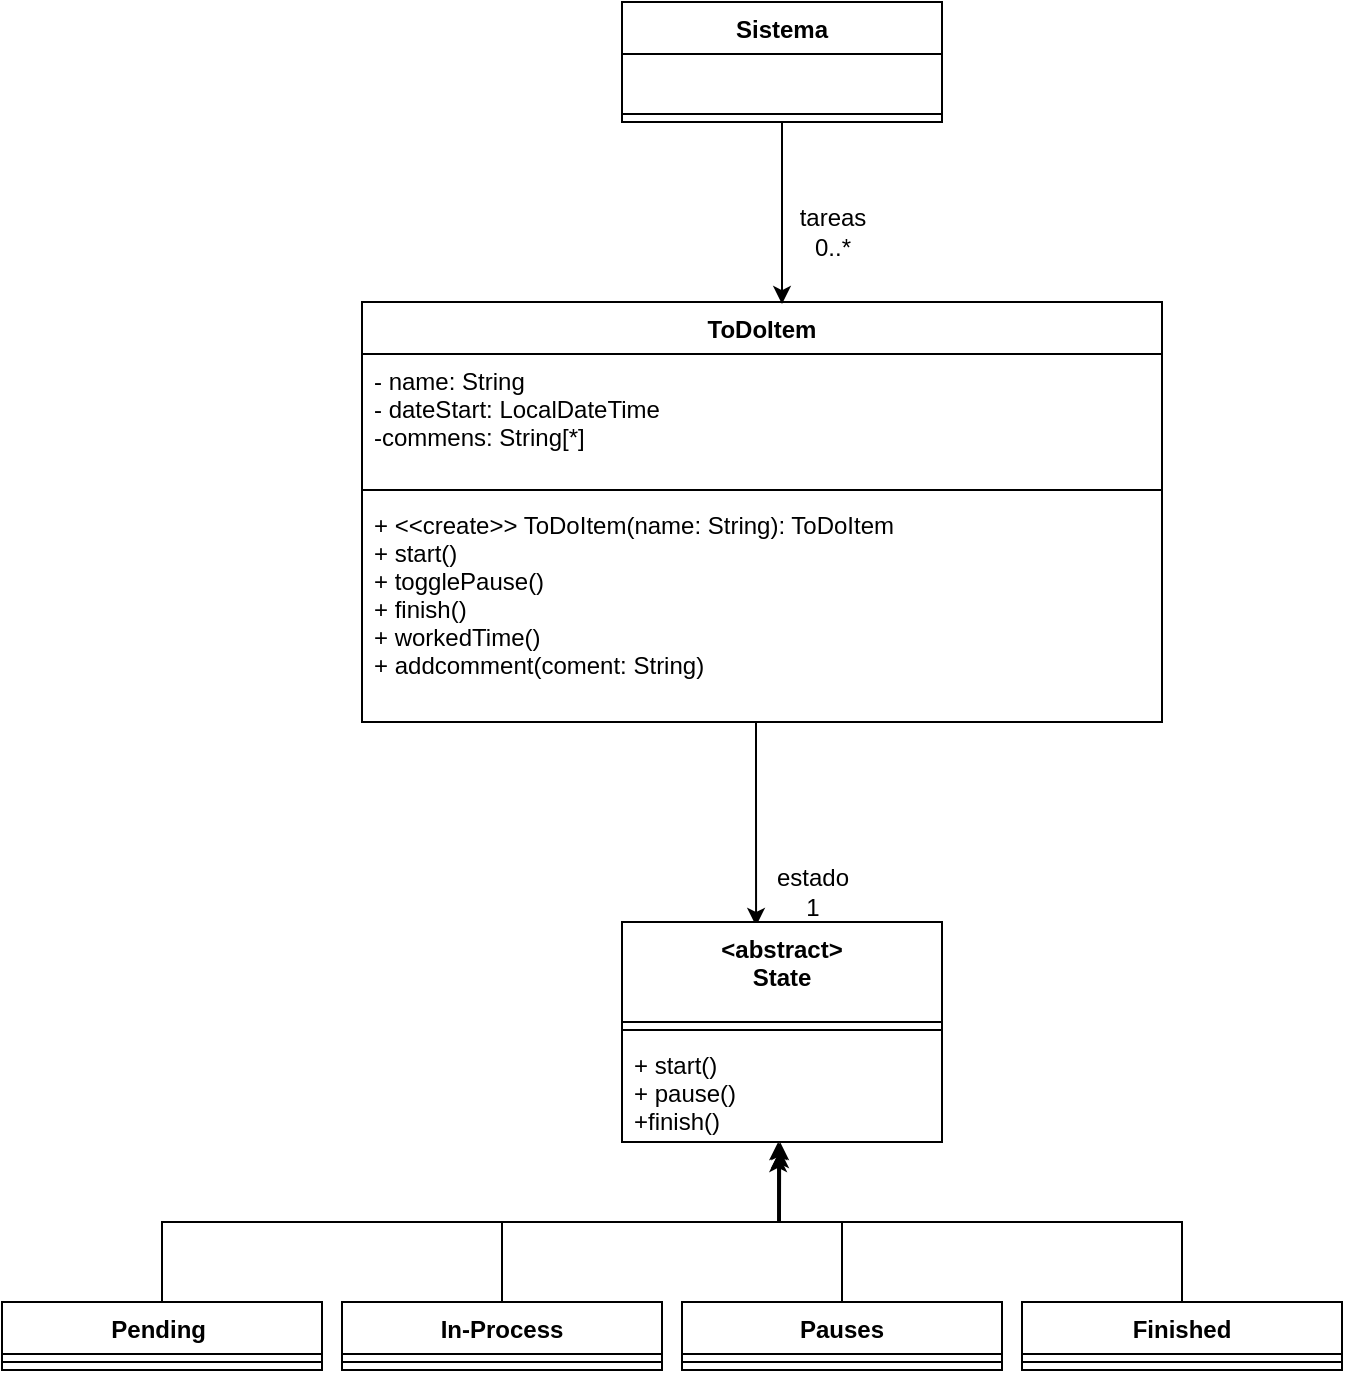 <mxfile version="17.3.0" type="device"><diagram id="LPlG0qXmIRz5JVGf_PqN" name="Página-1"><mxGraphModel dx="702" dy="761" grid="1" gridSize="10" guides="1" tooltips="1" connect="1" arrows="1" fold="1" page="1" pageScale="1" pageWidth="827" pageHeight="1169" math="0" shadow="0"><root><mxCell id="0"/><mxCell id="1" parent="0"/><mxCell id="BYs9o5TsTZCI4AeUaQ7K-9" style="edgeStyle=orthogonalEdgeStyle;rounded=0;orthogonalLoop=1;jettySize=auto;html=1;entryX=0.419;entryY=0.018;entryDx=0;entryDy=0;entryPerimeter=0;" edge="1" parent="1" source="BYs9o5TsTZCI4AeUaQ7K-1" target="BYs9o5TsTZCI4AeUaQ7K-5"><mxGeometry relative="1" as="geometry"><Array as="points"><mxPoint x="427" y="540"/><mxPoint x="427" y="540"/></Array></mxGeometry></mxCell><mxCell id="BYs9o5TsTZCI4AeUaQ7K-1" value="ToDoItem" style="swimlane;fontStyle=1;align=center;verticalAlign=top;childLayout=stackLayout;horizontal=1;startSize=26;horizontalStack=0;resizeParent=1;resizeParentMax=0;resizeLast=0;collapsible=1;marginBottom=0;" vertex="1" parent="1"><mxGeometry x="230" y="300" width="400" height="210" as="geometry"/></mxCell><mxCell id="BYs9o5TsTZCI4AeUaQ7K-2" value="- name: String&#10;- dateStart: LocalDateTime&#10;-commens: String[*]" style="text;strokeColor=none;fillColor=none;align=left;verticalAlign=top;spacingLeft=4;spacingRight=4;overflow=hidden;rotatable=0;points=[[0,0.5],[1,0.5]];portConstraint=eastwest;" vertex="1" parent="BYs9o5TsTZCI4AeUaQ7K-1"><mxGeometry y="26" width="400" height="64" as="geometry"/></mxCell><mxCell id="BYs9o5TsTZCI4AeUaQ7K-3" value="" style="line;strokeWidth=1;fillColor=none;align=left;verticalAlign=middle;spacingTop=-1;spacingLeft=3;spacingRight=3;rotatable=0;labelPosition=right;points=[];portConstraint=eastwest;" vertex="1" parent="BYs9o5TsTZCI4AeUaQ7K-1"><mxGeometry y="90" width="400" height="8" as="geometry"/></mxCell><mxCell id="BYs9o5TsTZCI4AeUaQ7K-4" value="+ &lt;&lt;create&gt;&gt; ToDoItem(name: String): ToDoItem&#10;+ start()&#10;+ togglePause()&#10;+ finish()&#10;+ workedTime() &#10;+ addcomment(coment: String)" style="text;strokeColor=none;fillColor=none;align=left;verticalAlign=top;spacingLeft=4;spacingRight=4;overflow=hidden;rotatable=0;points=[[0,0.5],[1,0.5]];portConstraint=eastwest;" vertex="1" parent="BYs9o5TsTZCI4AeUaQ7K-1"><mxGeometry y="98" width="400" height="112" as="geometry"/></mxCell><mxCell id="BYs9o5TsTZCI4AeUaQ7K-5" value="&lt;abstract&gt;&#10;State" style="swimlane;fontStyle=1;align=center;verticalAlign=top;childLayout=stackLayout;horizontal=1;startSize=50;horizontalStack=0;resizeParent=1;resizeParentMax=0;resizeLast=0;collapsible=1;marginBottom=0;" vertex="1" parent="1"><mxGeometry x="360" y="610" width="160" height="110" as="geometry"/></mxCell><mxCell id="BYs9o5TsTZCI4AeUaQ7K-7" value="" style="line;strokeWidth=1;fillColor=none;align=left;verticalAlign=middle;spacingTop=-1;spacingLeft=3;spacingRight=3;rotatable=0;labelPosition=right;points=[];portConstraint=eastwest;" vertex="1" parent="BYs9o5TsTZCI4AeUaQ7K-5"><mxGeometry y="50" width="160" height="8" as="geometry"/></mxCell><mxCell id="BYs9o5TsTZCI4AeUaQ7K-8" value="+ start()&#10;+ pause()&#10;+finish()" style="text;strokeColor=none;fillColor=none;align=left;verticalAlign=top;spacingLeft=4;spacingRight=4;overflow=hidden;rotatable=0;points=[[0,0.5],[1,0.5]];portConstraint=eastwest;" vertex="1" parent="BYs9o5TsTZCI4AeUaQ7K-5"><mxGeometry y="58" width="160" height="52" as="geometry"/></mxCell><mxCell id="BYs9o5TsTZCI4AeUaQ7K-10" value="estado&lt;br&gt;1" style="text;html=1;align=center;verticalAlign=middle;resizable=0;points=[];autosize=1;strokeColor=none;fillColor=none;" vertex="1" parent="1"><mxGeometry x="430" y="580" width="50" height="30" as="geometry"/></mxCell><mxCell id="BYs9o5TsTZCI4AeUaQ7K-33" style="edgeStyle=orthogonalEdgeStyle;rounded=0;orthogonalLoop=1;jettySize=auto;html=1;entryX=0.494;entryY=1.077;entryDx=0;entryDy=0;entryPerimeter=0;" edge="1" parent="1" source="BYs9o5TsTZCI4AeUaQ7K-11" target="BYs9o5TsTZCI4AeUaQ7K-8"><mxGeometry relative="1" as="geometry"><Array as="points"><mxPoint x="130" y="760"/><mxPoint x="439" y="760"/></Array></mxGeometry></mxCell><mxCell id="BYs9o5TsTZCI4AeUaQ7K-11" value="Pending " style="swimlane;fontStyle=1;align=center;verticalAlign=top;childLayout=stackLayout;horizontal=1;startSize=26;horizontalStack=0;resizeParent=1;resizeParentMax=0;resizeLast=0;collapsible=1;marginBottom=0;" vertex="1" parent="1"><mxGeometry x="50" y="800" width="160" height="34" as="geometry"/></mxCell><mxCell id="BYs9o5TsTZCI4AeUaQ7K-13" value="" style="line;strokeWidth=1;fillColor=none;align=left;verticalAlign=middle;spacingTop=-1;spacingLeft=3;spacingRight=3;rotatable=0;labelPosition=right;points=[];portConstraint=eastwest;" vertex="1" parent="BYs9o5TsTZCI4AeUaQ7K-11"><mxGeometry y="26" width="160" height="8" as="geometry"/></mxCell><mxCell id="BYs9o5TsTZCI4AeUaQ7K-34" style="edgeStyle=orthogonalEdgeStyle;rounded=0;orthogonalLoop=1;jettySize=auto;html=1;entryX=0.494;entryY=1;entryDx=0;entryDy=0;entryPerimeter=0;" edge="1" parent="1" source="BYs9o5TsTZCI4AeUaQ7K-15" target="BYs9o5TsTZCI4AeUaQ7K-8"><mxGeometry relative="1" as="geometry"/></mxCell><mxCell id="BYs9o5TsTZCI4AeUaQ7K-15" value="In-Process" style="swimlane;fontStyle=1;align=center;verticalAlign=top;childLayout=stackLayout;horizontal=1;startSize=26;horizontalStack=0;resizeParent=1;resizeParentMax=0;resizeLast=0;collapsible=1;marginBottom=0;" vertex="1" parent="1"><mxGeometry x="220" y="800" width="160" height="34" as="geometry"/></mxCell><mxCell id="BYs9o5TsTZCI4AeUaQ7K-17" value="" style="line;strokeWidth=1;fillColor=none;align=left;verticalAlign=middle;spacingTop=-1;spacingLeft=3;spacingRight=3;rotatable=0;labelPosition=right;points=[];portConstraint=eastwest;" vertex="1" parent="BYs9o5TsTZCI4AeUaQ7K-15"><mxGeometry y="26" width="160" height="8" as="geometry"/></mxCell><mxCell id="BYs9o5TsTZCI4AeUaQ7K-35" style="edgeStyle=orthogonalEdgeStyle;rounded=0;orthogonalLoop=1;jettySize=auto;html=1;entryX=0.488;entryY=1;entryDx=0;entryDy=0;entryPerimeter=0;" edge="1" parent="1" source="BYs9o5TsTZCI4AeUaQ7K-19" target="BYs9o5TsTZCI4AeUaQ7K-8"><mxGeometry relative="1" as="geometry"/></mxCell><mxCell id="BYs9o5TsTZCI4AeUaQ7K-19" value="Pauses" style="swimlane;fontStyle=1;align=center;verticalAlign=top;childLayout=stackLayout;horizontal=1;startSize=26;horizontalStack=0;resizeParent=1;resizeParentMax=0;resizeLast=0;collapsible=1;marginBottom=0;" vertex="1" parent="1"><mxGeometry x="390" y="800" width="160" height="34" as="geometry"/></mxCell><mxCell id="BYs9o5TsTZCI4AeUaQ7K-21" value="" style="line;strokeWidth=1;fillColor=none;align=left;verticalAlign=middle;spacingTop=-1;spacingLeft=3;spacingRight=3;rotatable=0;labelPosition=right;points=[];portConstraint=eastwest;" vertex="1" parent="BYs9o5TsTZCI4AeUaQ7K-19"><mxGeometry y="26" width="160" height="8" as="geometry"/></mxCell><mxCell id="BYs9o5TsTZCI4AeUaQ7K-36" style="edgeStyle=orthogonalEdgeStyle;rounded=0;orthogonalLoop=1;jettySize=auto;html=1;entryX=0.488;entryY=1.115;entryDx=0;entryDy=0;entryPerimeter=0;" edge="1" parent="1" source="BYs9o5TsTZCI4AeUaQ7K-23" target="BYs9o5TsTZCI4AeUaQ7K-8"><mxGeometry relative="1" as="geometry"><Array as="points"><mxPoint x="640" y="760"/><mxPoint x="438" y="760"/></Array></mxGeometry></mxCell><mxCell id="BYs9o5TsTZCI4AeUaQ7K-23" value="Finished" style="swimlane;fontStyle=1;align=center;verticalAlign=top;childLayout=stackLayout;horizontal=1;startSize=26;horizontalStack=0;resizeParent=1;resizeParentMax=0;resizeLast=0;collapsible=1;marginBottom=0;" vertex="1" parent="1"><mxGeometry x="560" y="800" width="160" height="34" as="geometry"/></mxCell><mxCell id="BYs9o5TsTZCI4AeUaQ7K-25" value="" style="line;strokeWidth=1;fillColor=none;align=left;verticalAlign=middle;spacingTop=-1;spacingLeft=3;spacingRight=3;rotatable=0;labelPosition=right;points=[];portConstraint=eastwest;" vertex="1" parent="BYs9o5TsTZCI4AeUaQ7K-23"><mxGeometry y="26" width="160" height="8" as="geometry"/></mxCell><mxCell id="BYs9o5TsTZCI4AeUaQ7K-41" style="edgeStyle=orthogonalEdgeStyle;rounded=0;orthogonalLoop=1;jettySize=auto;html=1;entryX=0.525;entryY=0.005;entryDx=0;entryDy=0;entryPerimeter=0;" edge="1" parent="1" source="BYs9o5TsTZCI4AeUaQ7K-37" target="BYs9o5TsTZCI4AeUaQ7K-1"><mxGeometry relative="1" as="geometry"/></mxCell><mxCell id="BYs9o5TsTZCI4AeUaQ7K-37" value="Sistema" style="swimlane;fontStyle=1;align=center;verticalAlign=top;childLayout=stackLayout;horizontal=1;startSize=26;horizontalStack=0;resizeParent=1;resizeParentMax=0;resizeLast=0;collapsible=1;marginBottom=0;" vertex="1" parent="1"><mxGeometry x="360" y="150" width="160" height="60" as="geometry"/></mxCell><mxCell id="BYs9o5TsTZCI4AeUaQ7K-38" value="&#10;&#10;" style="text;strokeColor=none;fillColor=none;align=left;verticalAlign=top;spacingLeft=4;spacingRight=4;overflow=hidden;rotatable=0;points=[[0,0.5],[1,0.5]];portConstraint=eastwest;" vertex="1" parent="BYs9o5TsTZCI4AeUaQ7K-37"><mxGeometry y="26" width="160" height="26" as="geometry"/></mxCell><mxCell id="BYs9o5TsTZCI4AeUaQ7K-39" value="" style="line;strokeWidth=1;fillColor=none;align=left;verticalAlign=middle;spacingTop=-1;spacingLeft=3;spacingRight=3;rotatable=0;labelPosition=right;points=[];portConstraint=eastwest;" vertex="1" parent="BYs9o5TsTZCI4AeUaQ7K-37"><mxGeometry y="52" width="160" height="8" as="geometry"/></mxCell><mxCell id="BYs9o5TsTZCI4AeUaQ7K-42" value="tareas&lt;br&gt;0..*" style="text;html=1;align=center;verticalAlign=middle;resizable=0;points=[];autosize=1;strokeColor=none;fillColor=none;" vertex="1" parent="1"><mxGeometry x="440" y="250" width="50" height="30" as="geometry"/></mxCell></root></mxGraphModel></diagram></mxfile>